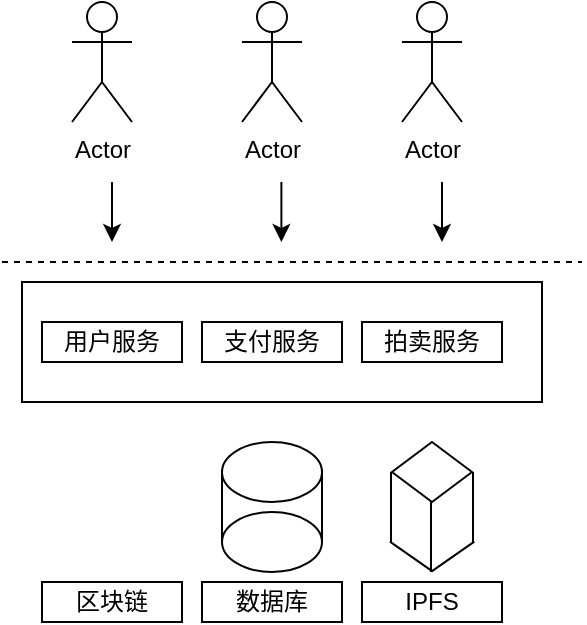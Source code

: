 <mxfile version="22.1.16" type="github">
  <diagram name="第 1 页" id="966KfxQtyM0y_blYVRLk">
    <mxGraphModel dx="335" dy="193" grid="1" gridSize="10" guides="1" tooltips="1" connect="1" arrows="1" fold="1" page="1" pageScale="1" pageWidth="827" pageHeight="1169" math="0" shadow="0">
      <root>
        <mxCell id="0" />
        <mxCell id="1" parent="0" />
        <mxCell id="8nmGEP080YQe1HcGKxn9-6" value="" style="rounded=0;whiteSpace=wrap;html=1;" vertex="1" parent="1">
          <mxGeometry x="70" y="150" width="260" height="60" as="geometry" />
        </mxCell>
        <mxCell id="8nmGEP080YQe1HcGKxn9-2" value="用户服务" style="rounded=0;whiteSpace=wrap;html=1;" vertex="1" parent="1">
          <mxGeometry x="80" y="170" width="70" height="20" as="geometry" />
        </mxCell>
        <mxCell id="8nmGEP080YQe1HcGKxn9-4" value="支付服务" style="rounded=0;whiteSpace=wrap;html=1;" vertex="1" parent="1">
          <mxGeometry x="160" y="170" width="70" height="20" as="geometry" />
        </mxCell>
        <mxCell id="8nmGEP080YQe1HcGKxn9-5" value="拍卖服务" style="rounded=0;whiteSpace=wrap;html=1;" vertex="1" parent="1">
          <mxGeometry x="240" y="170" width="70" height="20" as="geometry" />
        </mxCell>
        <mxCell id="8nmGEP080YQe1HcGKxn9-7" value="Actor" style="shape=umlActor;verticalLabelPosition=bottom;verticalAlign=top;html=1;outlineConnect=0;" vertex="1" parent="1">
          <mxGeometry x="95" y="10" width="30" height="60" as="geometry" />
        </mxCell>
        <mxCell id="8nmGEP080YQe1HcGKxn9-8" value="Actor" style="shape=umlActor;verticalLabelPosition=bottom;verticalAlign=top;html=1;outlineConnect=0;" vertex="1" parent="1">
          <mxGeometry x="180" y="10" width="30" height="60" as="geometry" />
        </mxCell>
        <mxCell id="8nmGEP080YQe1HcGKxn9-9" value="Actor" style="shape=umlActor;verticalLabelPosition=bottom;verticalAlign=top;html=1;outlineConnect=0;" vertex="1" parent="1">
          <mxGeometry x="260" y="10" width="30" height="60" as="geometry" />
        </mxCell>
        <mxCell id="8nmGEP080YQe1HcGKxn9-10" value="" style="endArrow=none;dashed=1;html=1;rounded=0;" edge="1" parent="1">
          <mxGeometry width="50" height="50" relative="1" as="geometry">
            <mxPoint x="60" y="140" as="sourcePoint" />
            <mxPoint x="350" y="140" as="targetPoint" />
          </mxGeometry>
        </mxCell>
        <mxCell id="8nmGEP080YQe1HcGKxn9-13" value="" style="endArrow=classic;html=1;rounded=0;" edge="1" parent="1">
          <mxGeometry width="50" height="50" relative="1" as="geometry">
            <mxPoint x="115" y="100" as="sourcePoint" />
            <mxPoint x="115" y="130" as="targetPoint" />
          </mxGeometry>
        </mxCell>
        <mxCell id="8nmGEP080YQe1HcGKxn9-14" value="" style="endArrow=classic;html=1;rounded=0;" edge="1" parent="1">
          <mxGeometry width="50" height="50" relative="1" as="geometry">
            <mxPoint x="199.7" y="100" as="sourcePoint" />
            <mxPoint x="199.7" y="130" as="targetPoint" />
          </mxGeometry>
        </mxCell>
        <mxCell id="8nmGEP080YQe1HcGKxn9-15" value="" style="endArrow=classic;html=1;rounded=0;" edge="1" parent="1">
          <mxGeometry width="50" height="50" relative="1" as="geometry">
            <mxPoint x="280" y="100" as="sourcePoint" />
            <mxPoint x="280" y="130" as="targetPoint" />
          </mxGeometry>
        </mxCell>
        <mxCell id="8nmGEP080YQe1HcGKxn9-18" value="区块链" style="rounded=0;whiteSpace=wrap;html=1;" vertex="1" parent="1">
          <mxGeometry x="80" y="300" width="70" height="20" as="geometry" />
        </mxCell>
        <mxCell id="8nmGEP080YQe1HcGKxn9-19" value="数据库" style="rounded=0;whiteSpace=wrap;html=1;" vertex="1" parent="1">
          <mxGeometry x="160" y="300" width="70" height="20" as="geometry" />
        </mxCell>
        <mxCell id="8nmGEP080YQe1HcGKxn9-20" value="IPFS" style="rounded=0;whiteSpace=wrap;html=1;" vertex="1" parent="1">
          <mxGeometry x="240" y="300" width="70" height="20" as="geometry" />
        </mxCell>
        <mxCell id="8nmGEP080YQe1HcGKxn9-21" value="" style="ellipse;whiteSpace=wrap;html=1;" vertex="1" parent="1">
          <mxGeometry x="170" y="230" width="50" height="30" as="geometry" />
        </mxCell>
        <mxCell id="8nmGEP080YQe1HcGKxn9-24" value="" style="line;strokeWidth=1;direction=south;html=1;" vertex="1" parent="1">
          <mxGeometry x="168" y="244" width="4" height="36" as="geometry" />
        </mxCell>
        <mxCell id="8nmGEP080YQe1HcGKxn9-26" value="" style="line;strokeWidth=1;direction=south;html=1;" vertex="1" parent="1">
          <mxGeometry x="218" y="244" width="4" height="36" as="geometry" />
        </mxCell>
        <mxCell id="8nmGEP080YQe1HcGKxn9-28" value="" style="rhombus;whiteSpace=wrap;html=1;" vertex="1" parent="1">
          <mxGeometry x="255" y="230" width="40" height="30" as="geometry" />
        </mxCell>
        <mxCell id="8nmGEP080YQe1HcGKxn9-30" value="" style="line;strokeWidth=1;direction=south;html=1;" vertex="1" parent="1">
          <mxGeometry x="253" y="245" width="3" height="35" as="geometry" />
        </mxCell>
        <mxCell id="8nmGEP080YQe1HcGKxn9-31" value="" style="line;strokeWidth=1;direction=south;html=1;" vertex="1" parent="1">
          <mxGeometry x="273" y="260" width="3" height="35" as="geometry" />
        </mxCell>
        <mxCell id="8nmGEP080YQe1HcGKxn9-32" value="" style="line;strokeWidth=1;direction=south;html=1;" vertex="1" parent="1">
          <mxGeometry x="294" y="245" width="3" height="35" as="geometry" />
        </mxCell>
        <mxCell id="8nmGEP080YQe1HcGKxn9-33" value="" style="line;strokeWidth=1;direction=south;html=1;rotation=125;" vertex="1" parent="1">
          <mxGeometry x="263.1" y="274.25" width="3" height="26" as="geometry" />
        </mxCell>
        <mxCell id="8nmGEP080YQe1HcGKxn9-34" value="" style="line;strokeWidth=1;direction=north;html=1;rotation=235;" vertex="1" parent="1">
          <mxGeometry x="284" y="274.25" width="3" height="26" as="geometry" />
        </mxCell>
        <mxCell id="8nmGEP080YQe1HcGKxn9-36" value="" style="ellipse;whiteSpace=wrap;html=1;" vertex="1" parent="1">
          <mxGeometry x="170" y="265" width="50" height="30" as="geometry" />
        </mxCell>
      </root>
    </mxGraphModel>
  </diagram>
</mxfile>
